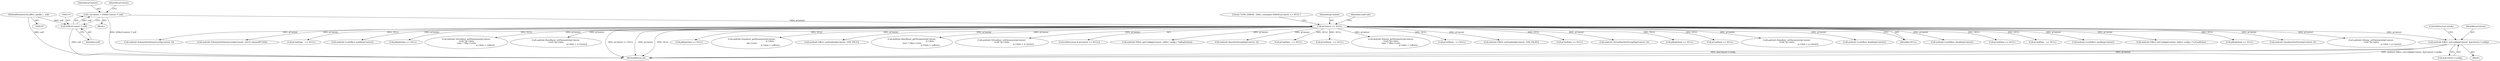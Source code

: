 digraph "0_Android_9e29523b9537983b4c4b205ff868d0b3bca0383b@pointer" {
"1000308" [label="(Call,android::Effect_setConfig(pContext, &pContext->config))"];
"1000151" [label="(Call,pContext == NULL)"];
"1000116" [label="(Call,* pContext = (EffectContext *) self)"];
"1000118" [label="(Call,(EffectContext *) self)"];
"1000108" [label="(MethodParameterIn,effect_handle_t  self)"];
"1000108" [label="(MethodParameterIn,effect_handle_t  self)"];
"1000116" [label="(Call,* pContext = (EffectContext *) self)"];
"1000343" [label="(Call,pCmdData == NULL)"];
"1000781" [label="(Call,pCmdData   == NULL)"];
"1001079" [label="(Call,android::LvmEffect_enable(pContext))"];
"1000274" [label="(Call,android::Effect_setConfig(pContext, (effect_config_t *) pCmdData))"];
"1000283" [label="(Call,pReplyData == NULL)"];
"1000117" [label="(Identifier,pContext)"];
"1000125" [label="(Identifier,pContext)"];
"1000220" [label="(Call,android::EqualizerSetPreset(pContext, 0))"];
"1000308" [label="(Call,android::Effect_setConfig(pContext, &pContext->config))"];
"1000822" [label="(Call,android::Volume_setParameter(pContext,\n (void *)p->data,\n                                                                 p->data + p->psize))"];
"1000235" [label="(Call,android::VolumeSetVolumeLevel(pContext, 0))"];
"1000151" [label="(Call,pContext == NULL)"];
"1001211" [label="(Call,android::VolumeSetVolumeLevel(pContext, (int16_t)(maxdB*100)))"];
"1000242" [label="(Call,pCmdData    == NULL)"];
"1000114" [label="(Block,)"];
"1000120" [label="(Identifier,self)"];
"1000995" [label="(Call,android::LvmEffect_enable(pContext))"];
"1000166" [label="(Call,pReplyData == NULL)"];
"1000451" [label="(Call,android::Virtualizer_getParameter(pContext,\n (void *)p->data,\n (size_t *)&p->vsize,\n                                                              p->data + voffset))"];
"1000603" [label="(Call,android::BassBoost_setParameter(pContext,\n (void *)p->data,\n                                                                    p->data + p->psize))"];
"1000118" [label="(Call,(EffectContext *) self)"];
"1001271" [label="(MethodReturn,int)"];
"1000842" [label="(Call,pReplyData == NULL)"];
"1000480" [label="(Call,android::Equalizer_getParameter(pContext,\n                                                            p->data,\n &p->vsize,\n                                                            p->data + voffset))"];
"1000865" [label="(Call,android::Effect_setEnabled(pContext, LVM_TRUE))"];
"1000424" [label="(Call,android::BassBoost_getParameter(pContext,\n                                                            p->data,\n (size_t *)&p->vsize,\n                                                            p->data + voffset))"];
"1000694" [label="(Call,android::Virtualizer_setParameter(pContext,\n (void *)p->data,\n                                                                       p->data + p->psize))"];
"1000156" [label="(Literal,\"\tLVM_ERROR : Effect_command ERROR pContext == NULL\")"];
"1000150" [label="(ControlStructure,if (pContext == NULL))"];
"1000152" [label="(Identifier,pContext)"];
"1000301" [label="(Call,android::Effect_getConfig(pContext, (effect_config_t *)pReplyData))"];
"1000200" [label="(Call,android::BassSetStrength(pContext, 0))"];
"1000904" [label="(Call,pCmdData   == NULL)"];
"1000546" [label="(Call,pCmdData   == NULL)"];
"1000505" [label="(Call,android::Volume_getParameter(pContext,\n (void *)p->data,\n (size_t *)&p->vsize,\n                                                         p->data + voffset))"];
"1000626" [label="(Call,pCmdData   == NULL)"];
"1000895" [label="(Call,android::Effect_setEnabled(pContext, LVM_FALSE))"];
"1000161" [label="(Identifier,cmdCode)"];
"1000310" [label="(Call,&pContext->config)"];
"1001119" [label="(Call,pCmdData == NULL)"];
"1000210" [label="(Call,android::VirtualizerSetStrength(pContext, 0))"];
"1000872" [label="(Call,pReplyData == NULL)"];
"1000717" [label="(Call,pCmdData == NULL)"];
"1000162" [label="(Block,)"];
"1000758" [label="(Call,android::Equalizer_setParameter(pContext,\n (void *)p->data,\n                                                                     p->data + p->psize))"];
"1000314" [label="(ControlStructure,break;)"];
"1000309" [label="(Identifier,pContext)"];
"1000963" [label="(Call,android::LvmEffect_disable(pContext))"];
"1000153" [label="(Identifier,NULL)"];
"1001047" [label="(Call,android::LvmEffect_disable(pContext))"];
"1000308" -> "1000162"  [label="AST: "];
"1000308" -> "1000310"  [label="CFG: "];
"1000309" -> "1000308"  [label="AST: "];
"1000310" -> "1000308"  [label="AST: "];
"1000314" -> "1000308"  [label="CFG: "];
"1000308" -> "1001271"  [label="DDG: &pContext->config"];
"1000308" -> "1001271"  [label="DDG: pContext"];
"1000308" -> "1001271"  [label="DDG: android::Effect_setConfig(pContext, &pContext->config)"];
"1000151" -> "1000308"  [label="DDG: pContext"];
"1000151" -> "1000150"  [label="AST: "];
"1000151" -> "1000153"  [label="CFG: "];
"1000152" -> "1000151"  [label="AST: "];
"1000153" -> "1000151"  [label="AST: "];
"1000156" -> "1000151"  [label="CFG: "];
"1000161" -> "1000151"  [label="CFG: "];
"1000151" -> "1001271"  [label="DDG: pContext == NULL"];
"1000151" -> "1001271"  [label="DDG: pContext"];
"1000151" -> "1001271"  [label="DDG: NULL"];
"1000116" -> "1000151"  [label="DDG: pContext"];
"1000151" -> "1000166"  [label="DDG: NULL"];
"1000151" -> "1000200"  [label="DDG: pContext"];
"1000151" -> "1000210"  [label="DDG: pContext"];
"1000151" -> "1000220"  [label="DDG: pContext"];
"1000151" -> "1000235"  [label="DDG: pContext"];
"1000151" -> "1000242"  [label="DDG: NULL"];
"1000151" -> "1000274"  [label="DDG: pContext"];
"1000151" -> "1000283"  [label="DDG: NULL"];
"1000151" -> "1000301"  [label="DDG: pContext"];
"1000151" -> "1000343"  [label="DDG: NULL"];
"1000151" -> "1000424"  [label="DDG: pContext"];
"1000151" -> "1000451"  [label="DDG: pContext"];
"1000151" -> "1000480"  [label="DDG: pContext"];
"1000151" -> "1000505"  [label="DDG: pContext"];
"1000151" -> "1000546"  [label="DDG: NULL"];
"1000151" -> "1000603"  [label="DDG: pContext"];
"1000151" -> "1000626"  [label="DDG: NULL"];
"1000151" -> "1000694"  [label="DDG: pContext"];
"1000151" -> "1000717"  [label="DDG: NULL"];
"1000151" -> "1000758"  [label="DDG: pContext"];
"1000151" -> "1000781"  [label="DDG: NULL"];
"1000151" -> "1000822"  [label="DDG: pContext"];
"1000151" -> "1000842"  [label="DDG: NULL"];
"1000151" -> "1000865"  [label="DDG: pContext"];
"1000151" -> "1000872"  [label="DDG: NULL"];
"1000151" -> "1000895"  [label="DDG: pContext"];
"1000151" -> "1000904"  [label="DDG: NULL"];
"1000151" -> "1000963"  [label="DDG: pContext"];
"1000151" -> "1000995"  [label="DDG: pContext"];
"1000151" -> "1001047"  [label="DDG: pContext"];
"1000151" -> "1001079"  [label="DDG: pContext"];
"1000151" -> "1001119"  [label="DDG: NULL"];
"1000151" -> "1001211"  [label="DDG: pContext"];
"1000116" -> "1000114"  [label="AST: "];
"1000116" -> "1000118"  [label="CFG: "];
"1000117" -> "1000116"  [label="AST: "];
"1000118" -> "1000116"  [label="AST: "];
"1000125" -> "1000116"  [label="CFG: "];
"1000116" -> "1001271"  [label="DDG: (EffectContext *) self"];
"1000118" -> "1000116"  [label="DDG: self"];
"1000118" -> "1000120"  [label="CFG: "];
"1000119" -> "1000118"  [label="AST: "];
"1000120" -> "1000118"  [label="AST: "];
"1000118" -> "1001271"  [label="DDG: self"];
"1000108" -> "1000118"  [label="DDG: self"];
"1000108" -> "1000107"  [label="AST: "];
"1000108" -> "1001271"  [label="DDG: self"];
}
